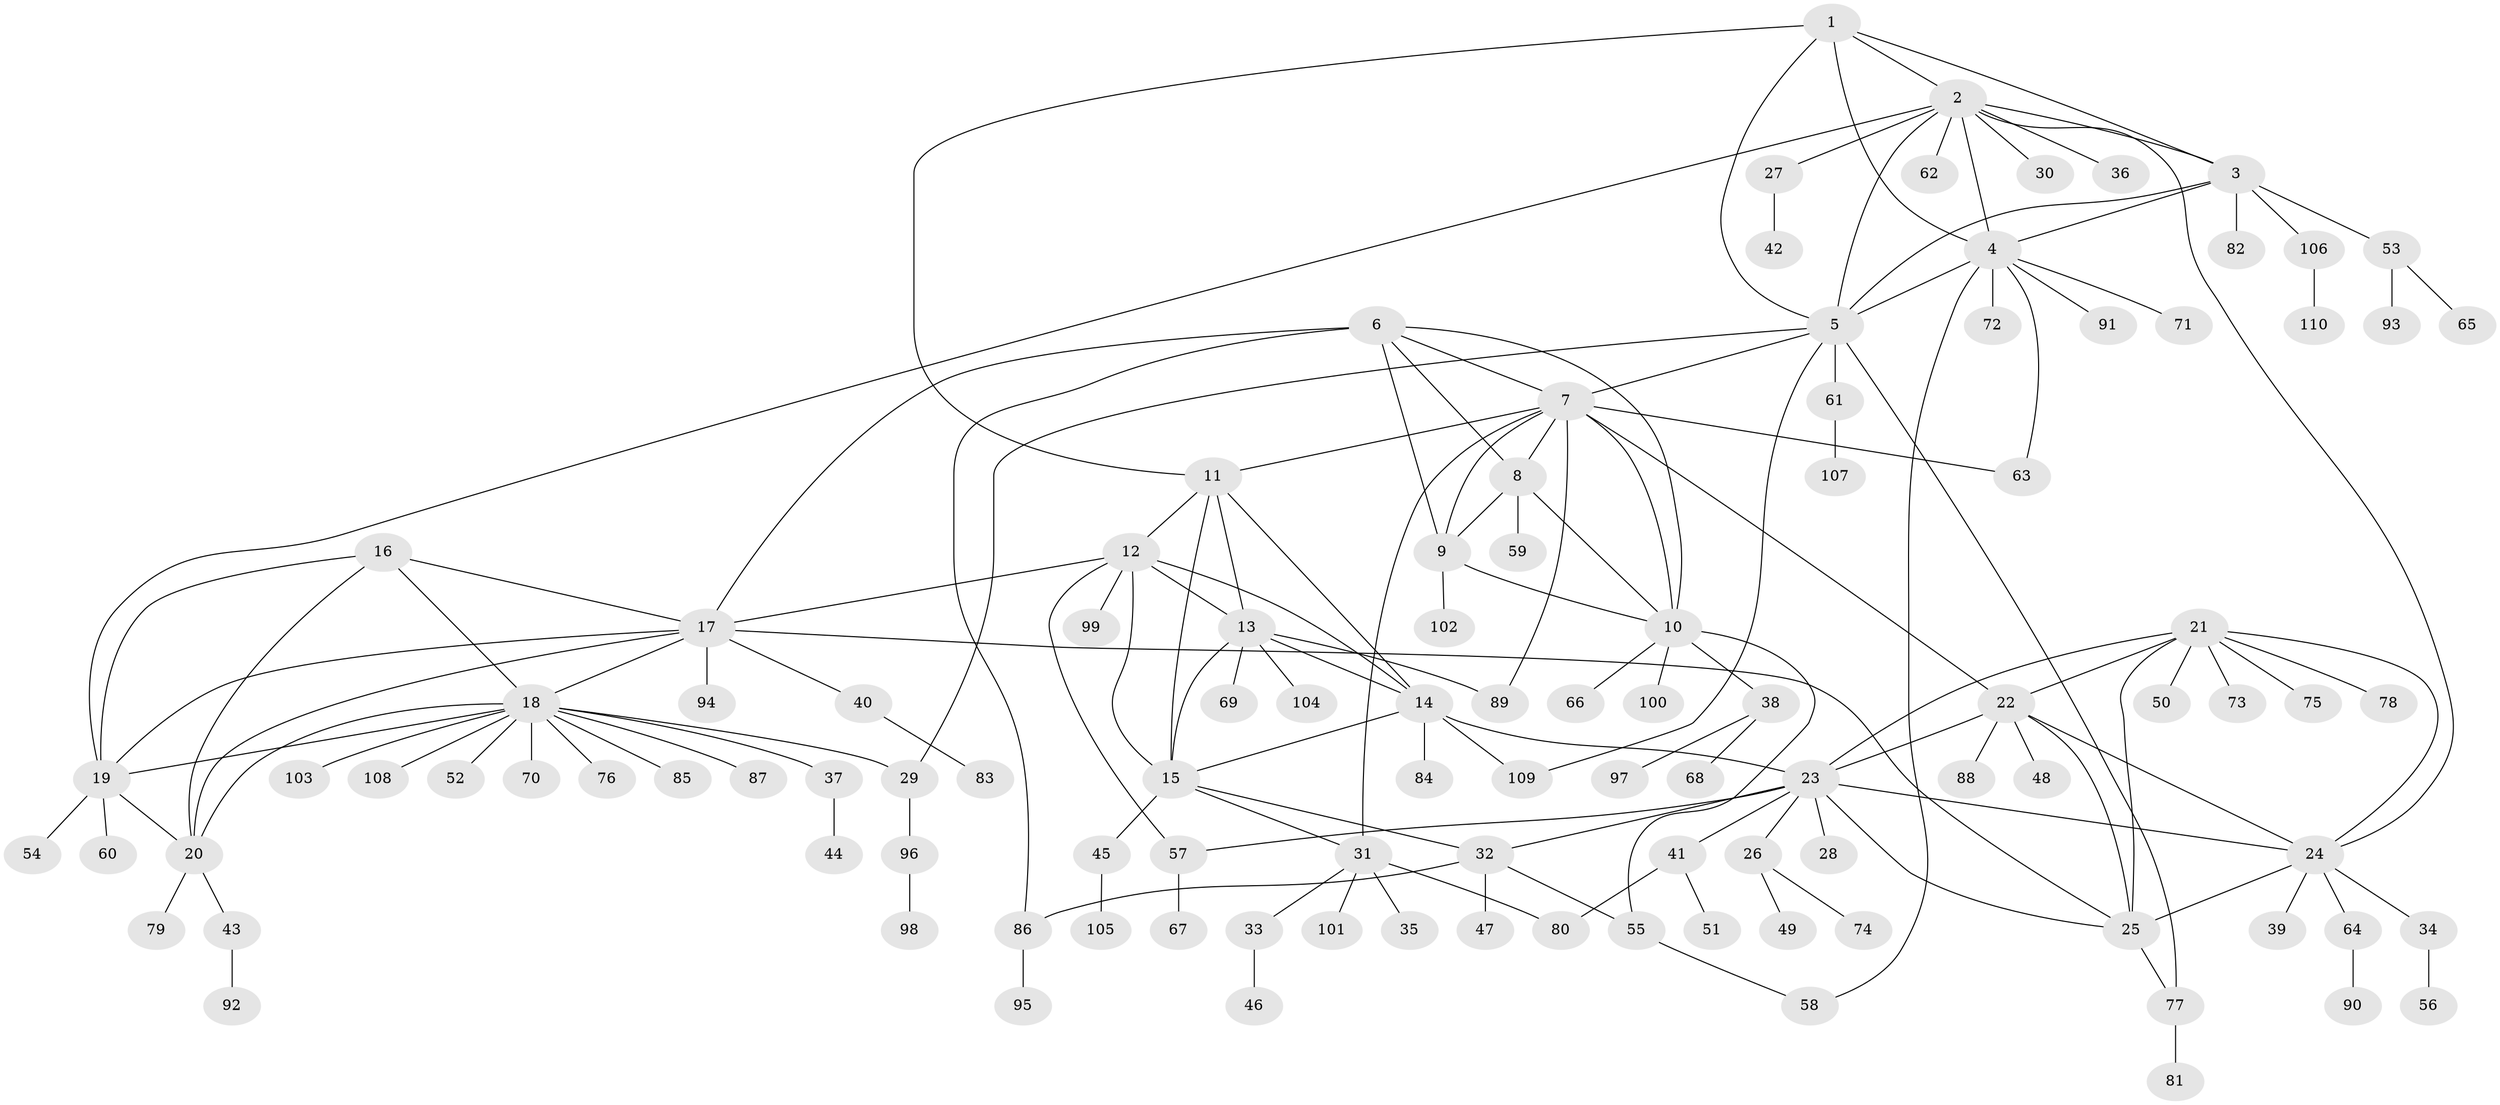 // Generated by graph-tools (version 1.1) at 2025/55/03/09/25 04:55:40]
// undirected, 110 vertices, 157 edges
graph export_dot {
graph [start="1"]
  node [color=gray90,style=filled];
  1;
  2;
  3;
  4;
  5;
  6;
  7;
  8;
  9;
  10;
  11;
  12;
  13;
  14;
  15;
  16;
  17;
  18;
  19;
  20;
  21;
  22;
  23;
  24;
  25;
  26;
  27;
  28;
  29;
  30;
  31;
  32;
  33;
  34;
  35;
  36;
  37;
  38;
  39;
  40;
  41;
  42;
  43;
  44;
  45;
  46;
  47;
  48;
  49;
  50;
  51;
  52;
  53;
  54;
  55;
  56;
  57;
  58;
  59;
  60;
  61;
  62;
  63;
  64;
  65;
  66;
  67;
  68;
  69;
  70;
  71;
  72;
  73;
  74;
  75;
  76;
  77;
  78;
  79;
  80;
  81;
  82;
  83;
  84;
  85;
  86;
  87;
  88;
  89;
  90;
  91;
  92;
  93;
  94;
  95;
  96;
  97;
  98;
  99;
  100;
  101;
  102;
  103;
  104;
  105;
  106;
  107;
  108;
  109;
  110;
  1 -- 2;
  1 -- 3;
  1 -- 4;
  1 -- 5;
  1 -- 11;
  2 -- 3;
  2 -- 4;
  2 -- 5;
  2 -- 19;
  2 -- 24;
  2 -- 27;
  2 -- 30;
  2 -- 36;
  2 -- 62;
  3 -- 4;
  3 -- 5;
  3 -- 53;
  3 -- 82;
  3 -- 106;
  4 -- 5;
  4 -- 58;
  4 -- 63;
  4 -- 71;
  4 -- 72;
  4 -- 91;
  5 -- 7;
  5 -- 29;
  5 -- 61;
  5 -- 77;
  5 -- 109;
  6 -- 7;
  6 -- 8;
  6 -- 9;
  6 -- 10;
  6 -- 17;
  6 -- 86;
  7 -- 8;
  7 -- 9;
  7 -- 10;
  7 -- 11;
  7 -- 22;
  7 -- 31;
  7 -- 63;
  7 -- 89;
  8 -- 9;
  8 -- 10;
  8 -- 59;
  9 -- 10;
  9 -- 102;
  10 -- 38;
  10 -- 55;
  10 -- 66;
  10 -- 100;
  11 -- 12;
  11 -- 13;
  11 -- 14;
  11 -- 15;
  12 -- 13;
  12 -- 14;
  12 -- 15;
  12 -- 17;
  12 -- 57;
  12 -- 99;
  13 -- 14;
  13 -- 15;
  13 -- 69;
  13 -- 89;
  13 -- 104;
  14 -- 15;
  14 -- 23;
  14 -- 84;
  14 -- 109;
  15 -- 31;
  15 -- 32;
  15 -- 45;
  16 -- 17;
  16 -- 18;
  16 -- 19;
  16 -- 20;
  17 -- 18;
  17 -- 19;
  17 -- 20;
  17 -- 25;
  17 -- 40;
  17 -- 94;
  18 -- 19;
  18 -- 20;
  18 -- 29;
  18 -- 37;
  18 -- 52;
  18 -- 70;
  18 -- 76;
  18 -- 85;
  18 -- 87;
  18 -- 103;
  18 -- 108;
  19 -- 20;
  19 -- 54;
  19 -- 60;
  20 -- 43;
  20 -- 79;
  21 -- 22;
  21 -- 23;
  21 -- 24;
  21 -- 25;
  21 -- 50;
  21 -- 73;
  21 -- 75;
  21 -- 78;
  22 -- 23;
  22 -- 24;
  22 -- 25;
  22 -- 48;
  22 -- 88;
  23 -- 24;
  23 -- 25;
  23 -- 26;
  23 -- 28;
  23 -- 32;
  23 -- 41;
  23 -- 57;
  24 -- 25;
  24 -- 34;
  24 -- 39;
  24 -- 64;
  25 -- 77;
  26 -- 49;
  26 -- 74;
  27 -- 42;
  29 -- 96;
  31 -- 33;
  31 -- 35;
  31 -- 80;
  31 -- 101;
  32 -- 47;
  32 -- 55;
  32 -- 86;
  33 -- 46;
  34 -- 56;
  37 -- 44;
  38 -- 68;
  38 -- 97;
  40 -- 83;
  41 -- 51;
  41 -- 80;
  43 -- 92;
  45 -- 105;
  53 -- 65;
  53 -- 93;
  55 -- 58;
  57 -- 67;
  61 -- 107;
  64 -- 90;
  77 -- 81;
  86 -- 95;
  96 -- 98;
  106 -- 110;
}
